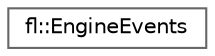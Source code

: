 digraph "Graphical Class Hierarchy"
{
 // LATEX_PDF_SIZE
  bgcolor="transparent";
  edge [fontname=Helvetica,fontsize=10,labelfontname=Helvetica,labelfontsize=10];
  node [fontname=Helvetica,fontsize=10,shape=box,height=0.2,width=0.4];
  rankdir="LR";
  Node0 [id="Node000000",label="fl::EngineEvents",height=0.2,width=0.4,color="grey40", fillcolor="white", style="filled",URL="$de/dca/classfl_1_1_engine_events.html",tooltip=" "];
}
